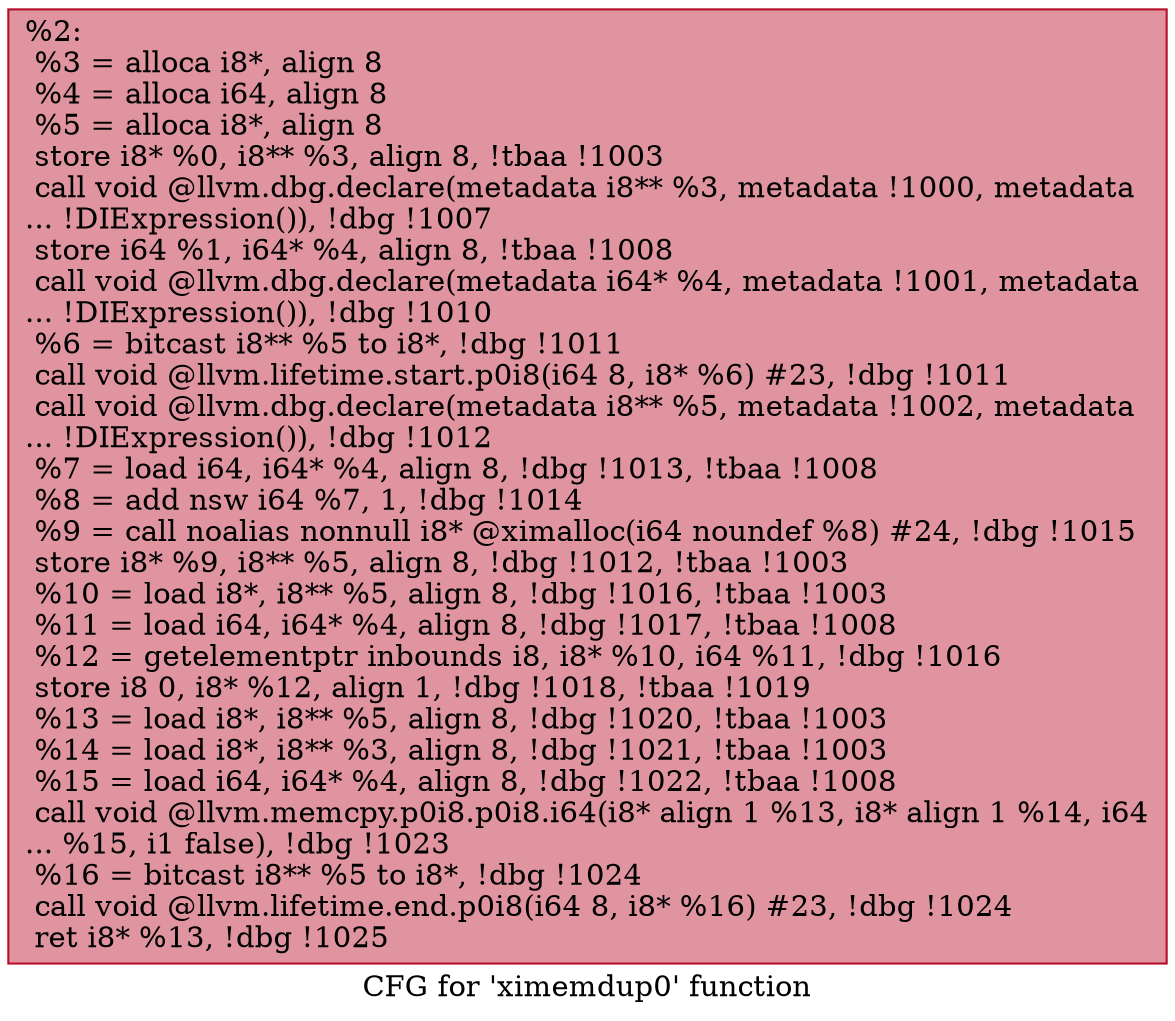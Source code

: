 digraph "CFG for 'ximemdup0' function" {
	label="CFG for 'ximemdup0' function";

	Node0x21fb950 [shape=record,color="#b70d28ff", style=filled, fillcolor="#b70d2870",label="{%2:\l  %3 = alloca i8*, align 8\l  %4 = alloca i64, align 8\l  %5 = alloca i8*, align 8\l  store i8* %0, i8** %3, align 8, !tbaa !1003\l  call void @llvm.dbg.declare(metadata i8** %3, metadata !1000, metadata\l... !DIExpression()), !dbg !1007\l  store i64 %1, i64* %4, align 8, !tbaa !1008\l  call void @llvm.dbg.declare(metadata i64* %4, metadata !1001, metadata\l... !DIExpression()), !dbg !1010\l  %6 = bitcast i8** %5 to i8*, !dbg !1011\l  call void @llvm.lifetime.start.p0i8(i64 8, i8* %6) #23, !dbg !1011\l  call void @llvm.dbg.declare(metadata i8** %5, metadata !1002, metadata\l... !DIExpression()), !dbg !1012\l  %7 = load i64, i64* %4, align 8, !dbg !1013, !tbaa !1008\l  %8 = add nsw i64 %7, 1, !dbg !1014\l  %9 = call noalias nonnull i8* @ximalloc(i64 noundef %8) #24, !dbg !1015\l  store i8* %9, i8** %5, align 8, !dbg !1012, !tbaa !1003\l  %10 = load i8*, i8** %5, align 8, !dbg !1016, !tbaa !1003\l  %11 = load i64, i64* %4, align 8, !dbg !1017, !tbaa !1008\l  %12 = getelementptr inbounds i8, i8* %10, i64 %11, !dbg !1016\l  store i8 0, i8* %12, align 1, !dbg !1018, !tbaa !1019\l  %13 = load i8*, i8** %5, align 8, !dbg !1020, !tbaa !1003\l  %14 = load i8*, i8** %3, align 8, !dbg !1021, !tbaa !1003\l  %15 = load i64, i64* %4, align 8, !dbg !1022, !tbaa !1008\l  call void @llvm.memcpy.p0i8.p0i8.i64(i8* align 1 %13, i8* align 1 %14, i64\l... %15, i1 false), !dbg !1023\l  %16 = bitcast i8** %5 to i8*, !dbg !1024\l  call void @llvm.lifetime.end.p0i8(i64 8, i8* %16) #23, !dbg !1024\l  ret i8* %13, !dbg !1025\l}"];
}
